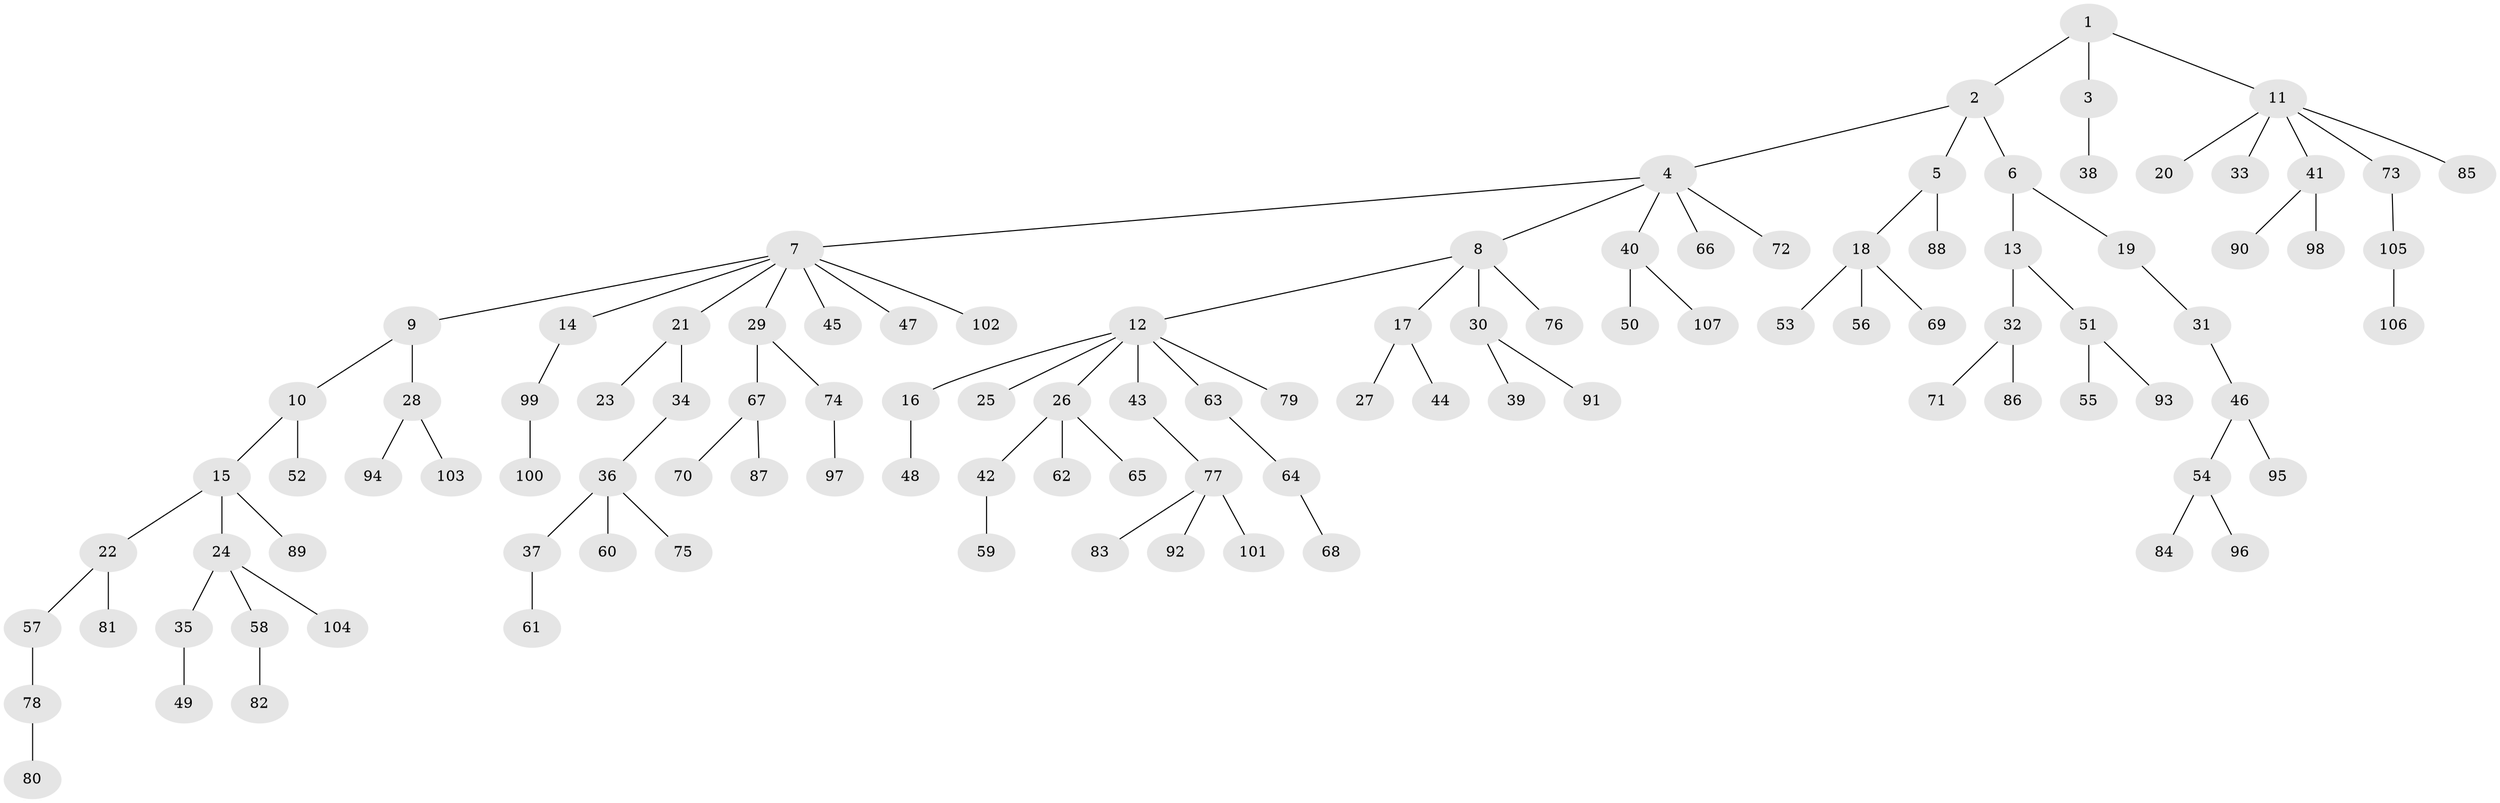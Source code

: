 // Generated by graph-tools (version 1.1) at 2025/50/03/09/25 03:50:25]
// undirected, 107 vertices, 106 edges
graph export_dot {
graph [start="1"]
  node [color=gray90,style=filled];
  1;
  2;
  3;
  4;
  5;
  6;
  7;
  8;
  9;
  10;
  11;
  12;
  13;
  14;
  15;
  16;
  17;
  18;
  19;
  20;
  21;
  22;
  23;
  24;
  25;
  26;
  27;
  28;
  29;
  30;
  31;
  32;
  33;
  34;
  35;
  36;
  37;
  38;
  39;
  40;
  41;
  42;
  43;
  44;
  45;
  46;
  47;
  48;
  49;
  50;
  51;
  52;
  53;
  54;
  55;
  56;
  57;
  58;
  59;
  60;
  61;
  62;
  63;
  64;
  65;
  66;
  67;
  68;
  69;
  70;
  71;
  72;
  73;
  74;
  75;
  76;
  77;
  78;
  79;
  80;
  81;
  82;
  83;
  84;
  85;
  86;
  87;
  88;
  89;
  90;
  91;
  92;
  93;
  94;
  95;
  96;
  97;
  98;
  99;
  100;
  101;
  102;
  103;
  104;
  105;
  106;
  107;
  1 -- 2;
  1 -- 3;
  1 -- 11;
  2 -- 4;
  2 -- 5;
  2 -- 6;
  3 -- 38;
  4 -- 7;
  4 -- 8;
  4 -- 40;
  4 -- 66;
  4 -- 72;
  5 -- 18;
  5 -- 88;
  6 -- 13;
  6 -- 19;
  7 -- 9;
  7 -- 14;
  7 -- 21;
  7 -- 29;
  7 -- 45;
  7 -- 47;
  7 -- 102;
  8 -- 12;
  8 -- 17;
  8 -- 30;
  8 -- 76;
  9 -- 10;
  9 -- 28;
  10 -- 15;
  10 -- 52;
  11 -- 20;
  11 -- 33;
  11 -- 41;
  11 -- 73;
  11 -- 85;
  12 -- 16;
  12 -- 25;
  12 -- 26;
  12 -- 43;
  12 -- 63;
  12 -- 79;
  13 -- 32;
  13 -- 51;
  14 -- 99;
  15 -- 22;
  15 -- 24;
  15 -- 89;
  16 -- 48;
  17 -- 27;
  17 -- 44;
  18 -- 53;
  18 -- 56;
  18 -- 69;
  19 -- 31;
  21 -- 23;
  21 -- 34;
  22 -- 57;
  22 -- 81;
  24 -- 35;
  24 -- 58;
  24 -- 104;
  26 -- 42;
  26 -- 62;
  26 -- 65;
  28 -- 94;
  28 -- 103;
  29 -- 67;
  29 -- 74;
  30 -- 39;
  30 -- 91;
  31 -- 46;
  32 -- 71;
  32 -- 86;
  34 -- 36;
  35 -- 49;
  36 -- 37;
  36 -- 60;
  36 -- 75;
  37 -- 61;
  40 -- 50;
  40 -- 107;
  41 -- 90;
  41 -- 98;
  42 -- 59;
  43 -- 77;
  46 -- 54;
  46 -- 95;
  51 -- 55;
  51 -- 93;
  54 -- 84;
  54 -- 96;
  57 -- 78;
  58 -- 82;
  63 -- 64;
  64 -- 68;
  67 -- 70;
  67 -- 87;
  73 -- 105;
  74 -- 97;
  77 -- 83;
  77 -- 92;
  77 -- 101;
  78 -- 80;
  99 -- 100;
  105 -- 106;
}
